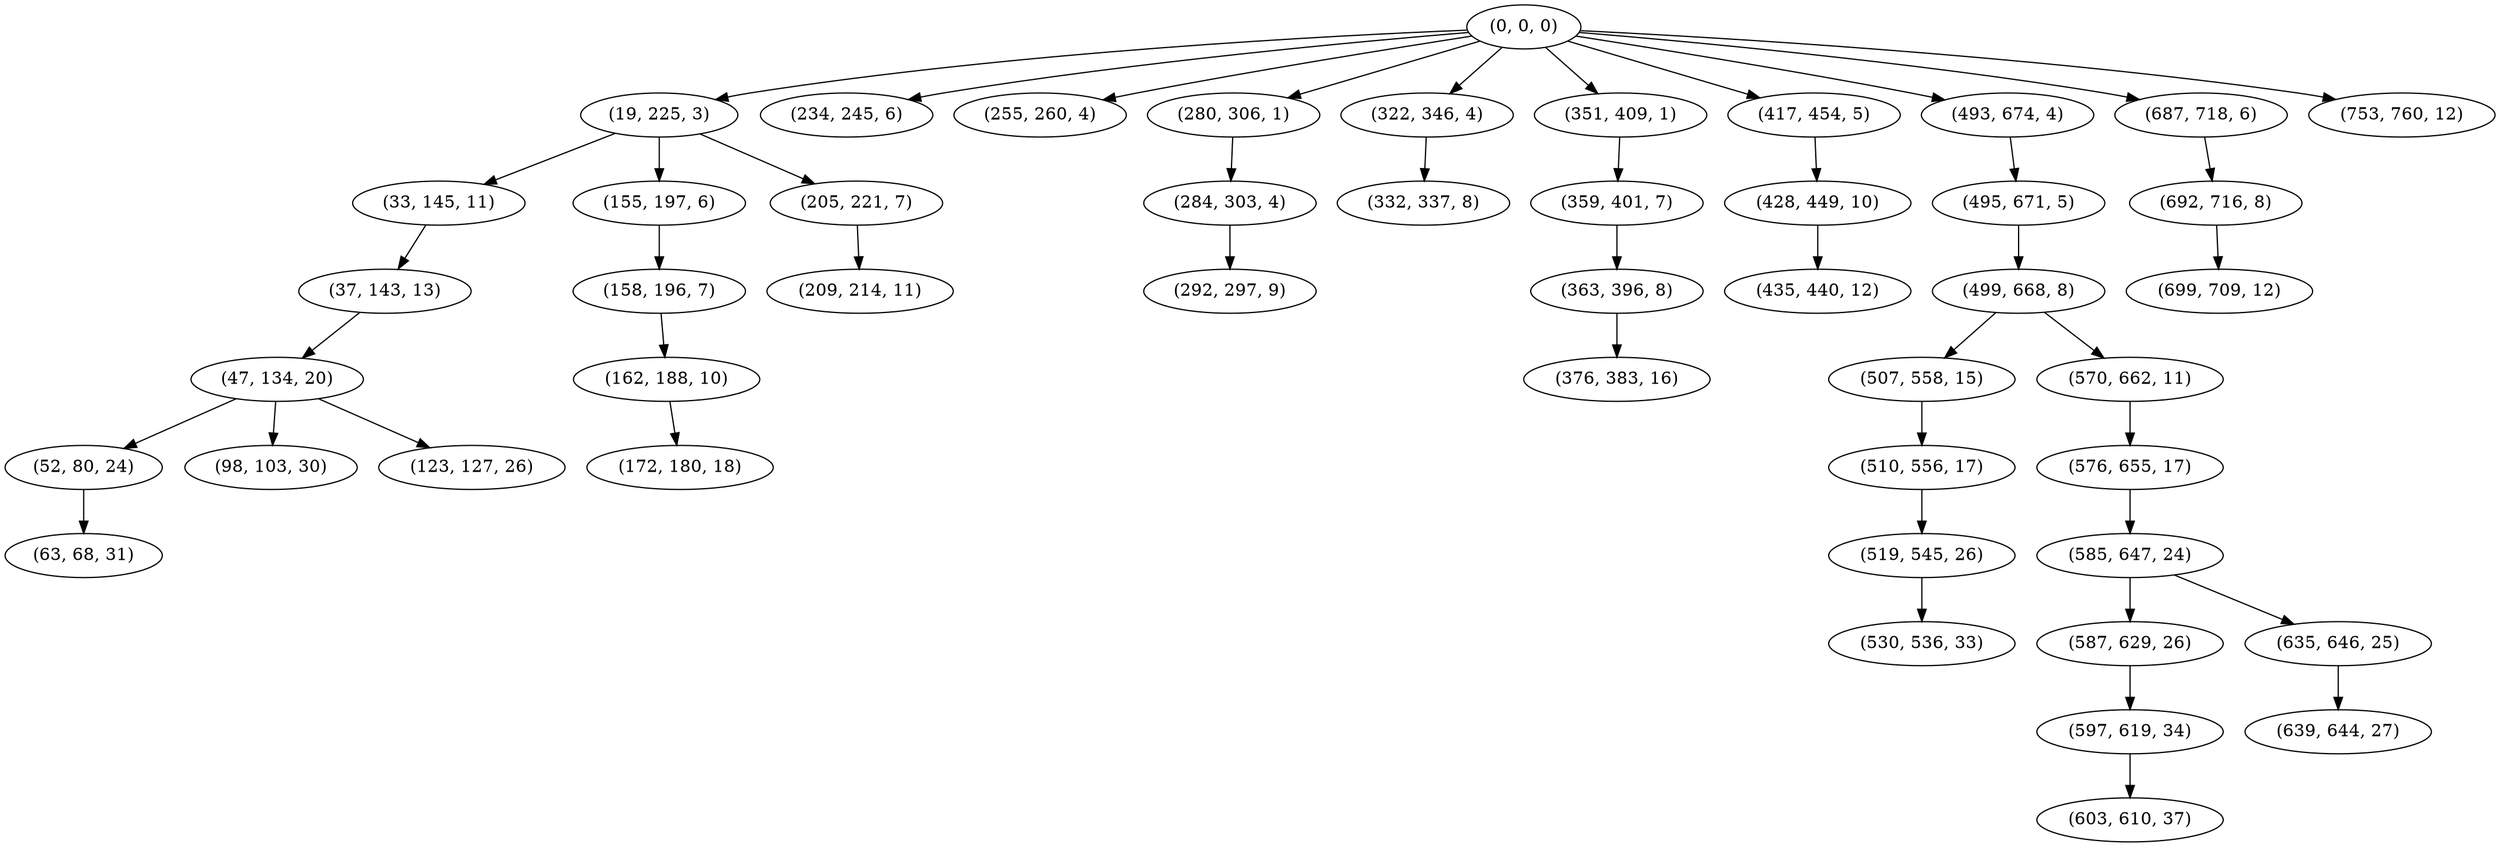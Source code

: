 digraph tree {
    "(0, 0, 0)";
    "(19, 225, 3)";
    "(33, 145, 11)";
    "(37, 143, 13)";
    "(47, 134, 20)";
    "(52, 80, 24)";
    "(63, 68, 31)";
    "(98, 103, 30)";
    "(123, 127, 26)";
    "(155, 197, 6)";
    "(158, 196, 7)";
    "(162, 188, 10)";
    "(172, 180, 18)";
    "(205, 221, 7)";
    "(209, 214, 11)";
    "(234, 245, 6)";
    "(255, 260, 4)";
    "(280, 306, 1)";
    "(284, 303, 4)";
    "(292, 297, 9)";
    "(322, 346, 4)";
    "(332, 337, 8)";
    "(351, 409, 1)";
    "(359, 401, 7)";
    "(363, 396, 8)";
    "(376, 383, 16)";
    "(417, 454, 5)";
    "(428, 449, 10)";
    "(435, 440, 12)";
    "(493, 674, 4)";
    "(495, 671, 5)";
    "(499, 668, 8)";
    "(507, 558, 15)";
    "(510, 556, 17)";
    "(519, 545, 26)";
    "(530, 536, 33)";
    "(570, 662, 11)";
    "(576, 655, 17)";
    "(585, 647, 24)";
    "(587, 629, 26)";
    "(597, 619, 34)";
    "(603, 610, 37)";
    "(635, 646, 25)";
    "(639, 644, 27)";
    "(687, 718, 6)";
    "(692, 716, 8)";
    "(699, 709, 12)";
    "(753, 760, 12)";
    "(0, 0, 0)" -> "(19, 225, 3)";
    "(0, 0, 0)" -> "(234, 245, 6)";
    "(0, 0, 0)" -> "(255, 260, 4)";
    "(0, 0, 0)" -> "(280, 306, 1)";
    "(0, 0, 0)" -> "(322, 346, 4)";
    "(0, 0, 0)" -> "(351, 409, 1)";
    "(0, 0, 0)" -> "(417, 454, 5)";
    "(0, 0, 0)" -> "(493, 674, 4)";
    "(0, 0, 0)" -> "(687, 718, 6)";
    "(0, 0, 0)" -> "(753, 760, 12)";
    "(19, 225, 3)" -> "(33, 145, 11)";
    "(19, 225, 3)" -> "(155, 197, 6)";
    "(19, 225, 3)" -> "(205, 221, 7)";
    "(33, 145, 11)" -> "(37, 143, 13)";
    "(37, 143, 13)" -> "(47, 134, 20)";
    "(47, 134, 20)" -> "(52, 80, 24)";
    "(47, 134, 20)" -> "(98, 103, 30)";
    "(47, 134, 20)" -> "(123, 127, 26)";
    "(52, 80, 24)" -> "(63, 68, 31)";
    "(155, 197, 6)" -> "(158, 196, 7)";
    "(158, 196, 7)" -> "(162, 188, 10)";
    "(162, 188, 10)" -> "(172, 180, 18)";
    "(205, 221, 7)" -> "(209, 214, 11)";
    "(280, 306, 1)" -> "(284, 303, 4)";
    "(284, 303, 4)" -> "(292, 297, 9)";
    "(322, 346, 4)" -> "(332, 337, 8)";
    "(351, 409, 1)" -> "(359, 401, 7)";
    "(359, 401, 7)" -> "(363, 396, 8)";
    "(363, 396, 8)" -> "(376, 383, 16)";
    "(417, 454, 5)" -> "(428, 449, 10)";
    "(428, 449, 10)" -> "(435, 440, 12)";
    "(493, 674, 4)" -> "(495, 671, 5)";
    "(495, 671, 5)" -> "(499, 668, 8)";
    "(499, 668, 8)" -> "(507, 558, 15)";
    "(499, 668, 8)" -> "(570, 662, 11)";
    "(507, 558, 15)" -> "(510, 556, 17)";
    "(510, 556, 17)" -> "(519, 545, 26)";
    "(519, 545, 26)" -> "(530, 536, 33)";
    "(570, 662, 11)" -> "(576, 655, 17)";
    "(576, 655, 17)" -> "(585, 647, 24)";
    "(585, 647, 24)" -> "(587, 629, 26)";
    "(585, 647, 24)" -> "(635, 646, 25)";
    "(587, 629, 26)" -> "(597, 619, 34)";
    "(597, 619, 34)" -> "(603, 610, 37)";
    "(635, 646, 25)" -> "(639, 644, 27)";
    "(687, 718, 6)" -> "(692, 716, 8)";
    "(692, 716, 8)" -> "(699, 709, 12)";
}

